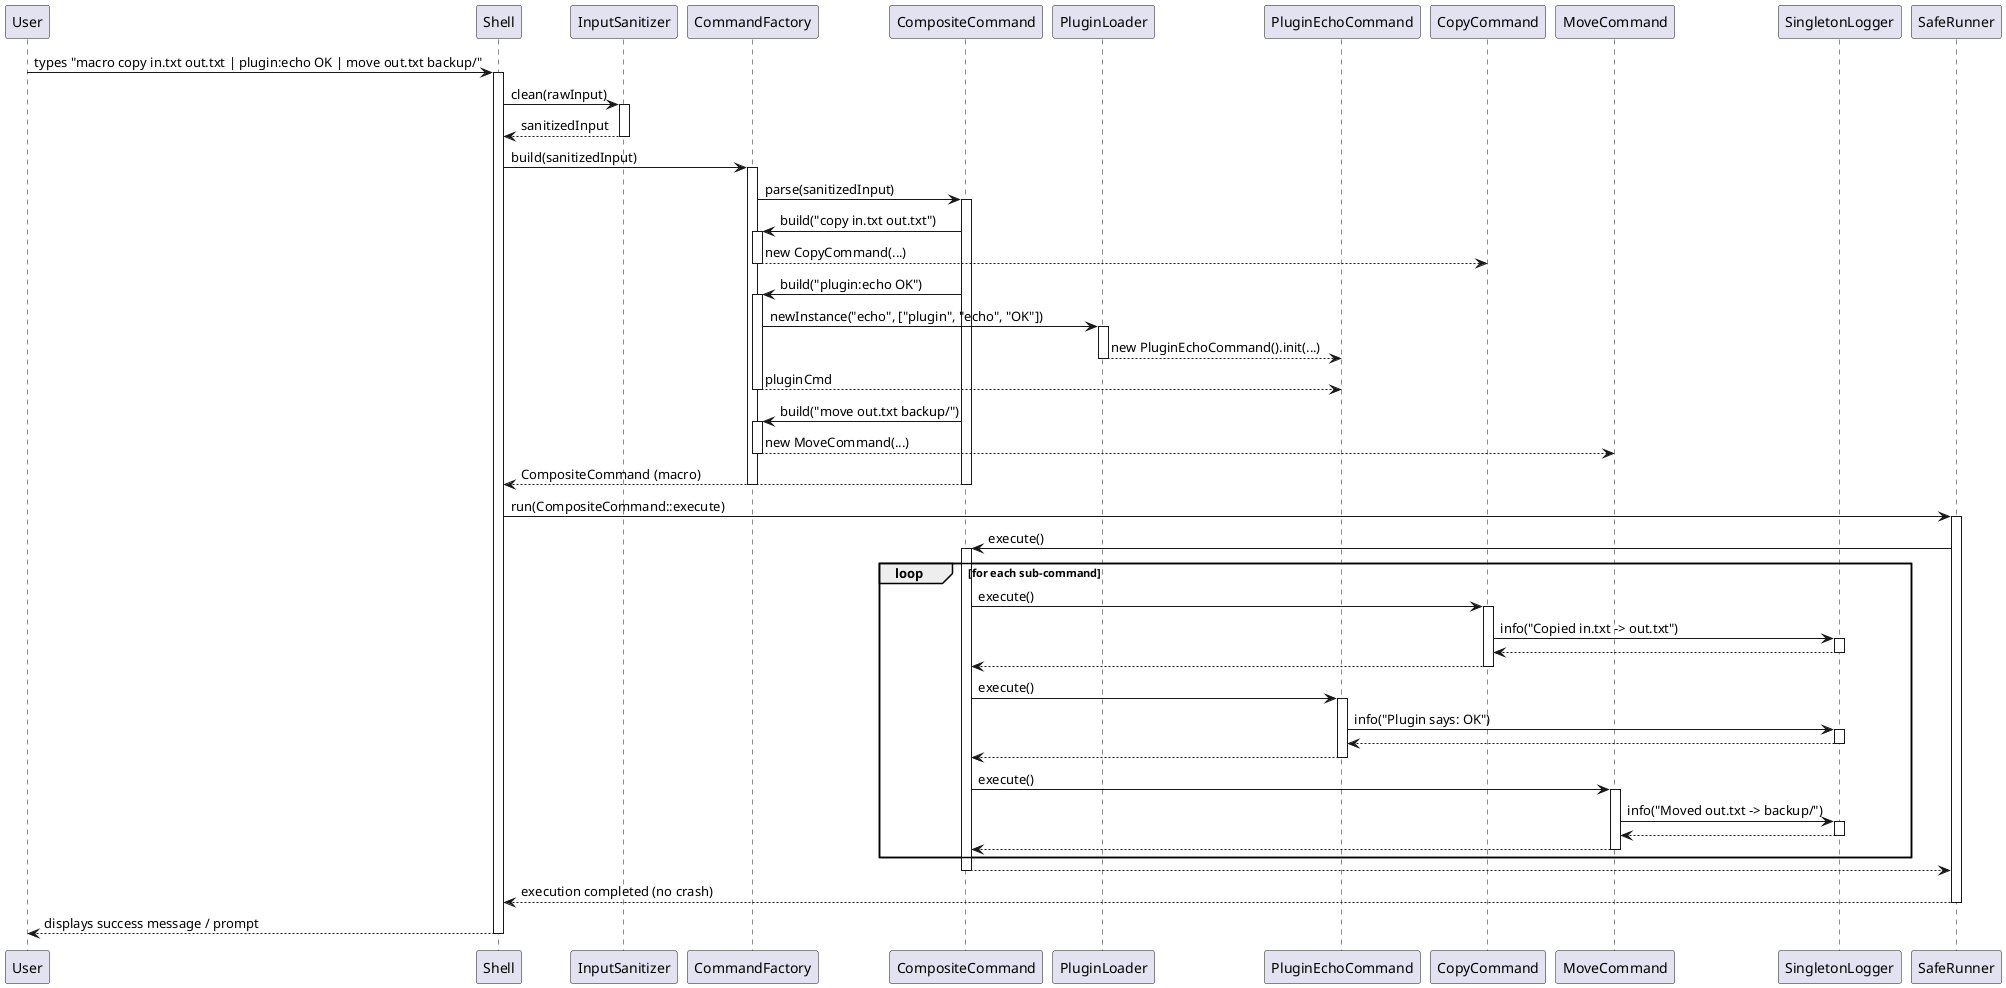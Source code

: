 @startuml Macro_Command_Execution_Sequence

' Participants in the sequence
participant User
participant Shell
participant InputSanitizer
participant CommandFactory
participant CompositeCommand
participant PluginLoader
participant PluginEchoCommand as PluginEcho
participant CopyCommand
participant MoveCommand
participant SingletonLogger as Log
participant SafeRunner

' User types a macro command
User -> Shell : types "macro copy in.txt out.txt | plugin:echo OK | move out.txt backup/"

' Shell processes the input
activate Shell
  Shell -> InputSanitizer : clean(rawInput)
  activate InputSanitizer
    InputSanitizer --> Shell : sanitizedInput
  deactivate InputSanitizer

  Shell -> CommandFactory : build(sanitizedInput)
  activate CommandFactory
    ' CommandFactory identifies it as a macro
    CommandFactory -> CompositeCommand : parse(sanitizedInput)
    activate CompositeCommand
      ' CompositeCommand splits and builds sub-commands
      CompositeCommand -> CommandFactory : build("copy in.txt out.txt")
      activate CommandFactory
        CommandFactory --> CopyCommand : new CopyCommand(...)
      deactivate CommandFactory
      CompositeCommand -> CommandFactory : build("plugin:echo OK")
      activate CommandFactory
        CommandFactory -> PluginLoader : newInstance("echo", ["plugin", "echo", "OK"])
        activate PluginLoader
          PluginLoader --> PluginEcho : new PluginEchoCommand().init(...)
        deactivate PluginLoader
        CommandFactory --> PluginEcho : pluginCmd
      deactivate CommandFactory
      CompositeCommand -> CommandFactory : build("move out.txt backup/")
      activate CommandFactory
        CommandFactory --> MoveCommand : new MoveCommand(...)
      deactivate CommandFactory
      CompositeCommand --> Shell : CompositeCommand (macro)
    deactivate CompositeCommand
  deactivate CommandFactory

  ' Shell executes the macro command via SafeRunner for safety
  Shell -> SafeRunner : run(CompositeCommand::execute)
  activate SafeRunner
    SafeRunner -> CompositeCommand : execute()
    activate CompositeCommand
      loop for each sub-command
        CompositeCommand -> CopyCommand : execute()
        activate CopyCommand
          CopyCommand -> Log : info("Copied in.txt -> out.txt")
          activate Log
            Log --> CopyCommand
          deactivate Log
          CopyCommand --> CompositeCommand
        deactivate CopyCommand

        CompositeCommand -> PluginEcho : execute()
        activate PluginEcho
          PluginEcho -> Log : info("Plugin says: OK")
          activate Log
            Log --> PluginEcho
          deactivate Log
          PluginEcho --> CompositeCommand
        deactivate PluginEcho

        CompositeCommand -> MoveCommand : execute()
        activate MoveCommand
          MoveCommand -> Log : info("Moved out.txt -> backup/")
          activate Log
            Log --> MoveCommand
          deactivate Log
          MoveCommand --> CompositeCommand
        deactivate MoveCommand
      end loop
      CompositeCommand --> SafeRunner
    deactivate CompositeCommand
    SafeRunner --> Shell : execution completed (no crash)
  deactivate SafeRunner

  Shell --> User : displays success message / prompt
deactivate Shell

@enduml